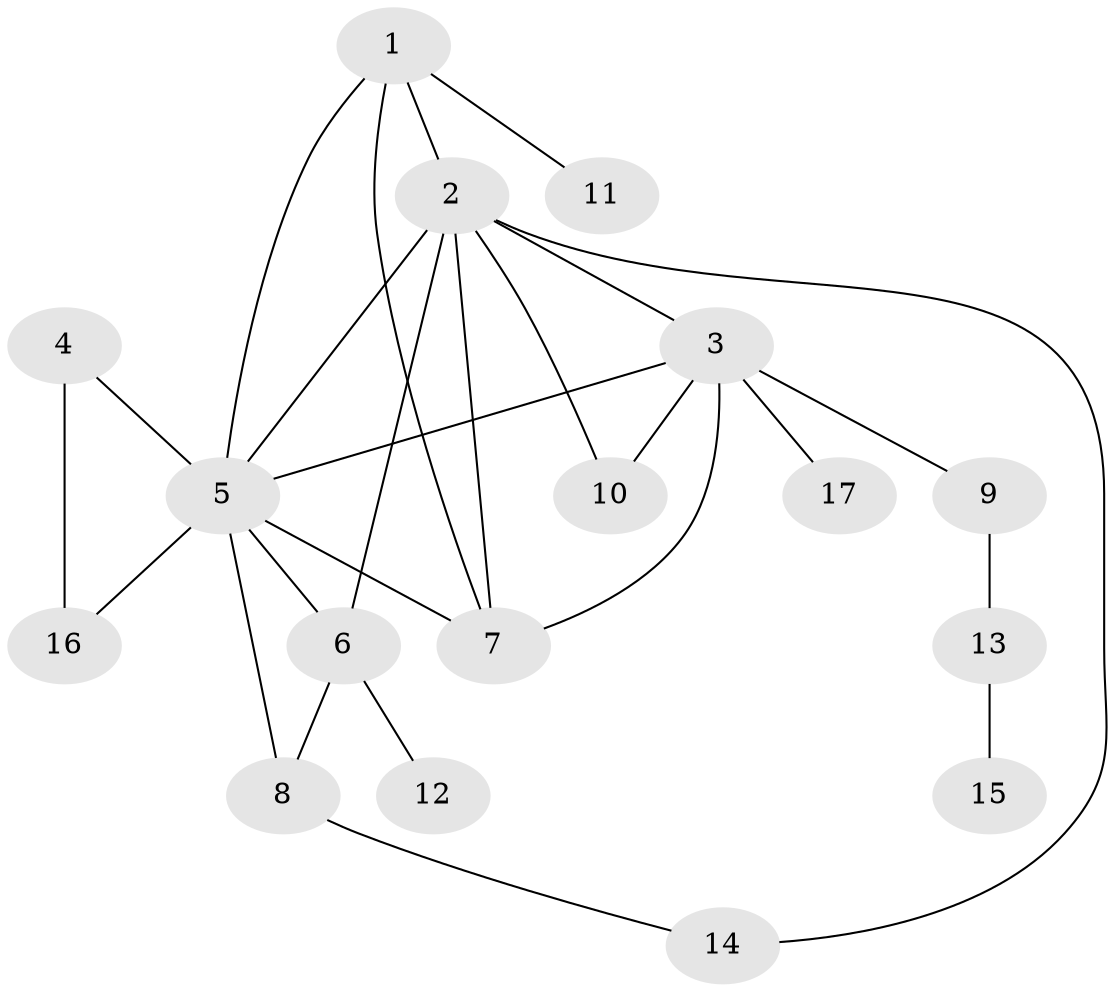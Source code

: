 // original degree distribution, {7: 0.05555555555555555, 8: 0.018518518518518517, 4: 0.037037037037037035, 5: 0.07407407407407407, 6: 0.05555555555555555, 1: 0.5185185185185185, 3: 0.09259259259259259, 2: 0.14814814814814814}
// Generated by graph-tools (version 1.1) at 2025/52/03/04/25 22:52:48]
// undirected, 17 vertices, 26 edges
graph export_dot {
  node [color=gray90,style=filled];
  1;
  2;
  3;
  4;
  5;
  6;
  7;
  8;
  9;
  10;
  11;
  12;
  13;
  14;
  15;
  16;
  17;
  1 -- 2 [weight=1.0];
  1 -- 5 [weight=1.0];
  1 -- 7 [weight=1.0];
  1 -- 11 [weight=1.0];
  2 -- 3 [weight=1.0];
  2 -- 5 [weight=3.0];
  2 -- 6 [weight=1.0];
  2 -- 7 [weight=1.0];
  2 -- 10 [weight=1.0];
  2 -- 14 [weight=1.0];
  3 -- 5 [weight=1.0];
  3 -- 7 [weight=1.0];
  3 -- 9 [weight=1.0];
  3 -- 10 [weight=1.0];
  3 -- 17 [weight=1.0];
  4 -- 5 [weight=2.0];
  4 -- 16 [weight=2.0];
  5 -- 6 [weight=1.0];
  5 -- 7 [weight=1.0];
  5 -- 8 [weight=1.0];
  5 -- 16 [weight=1.0];
  6 -- 8 [weight=1.0];
  6 -- 12 [weight=1.0];
  8 -- 14 [weight=1.0];
  9 -- 13 [weight=1.0];
  13 -- 15 [weight=1.0];
}
